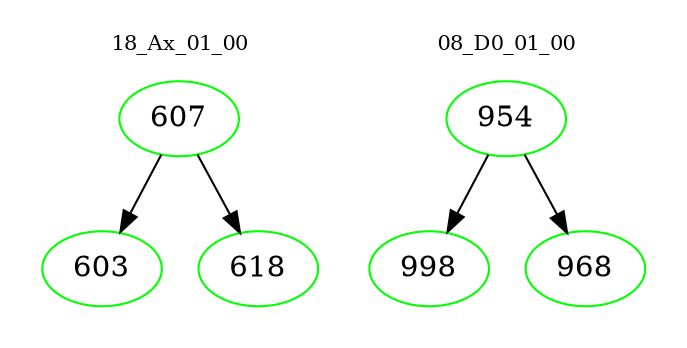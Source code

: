 digraph{
subgraph cluster_0 {
color = white
label = "18_Ax_01_00";
fontsize=10;
T0_607 [label="607", color="green"]
T0_607 -> T0_603 [color="black"]
T0_603 [label="603", color="green"]
T0_607 -> T0_618 [color="black"]
T0_618 [label="618", color="green"]
}
subgraph cluster_1 {
color = white
label = "08_D0_01_00";
fontsize=10;
T1_954 [label="954", color="green"]
T1_954 -> T1_998 [color="black"]
T1_998 [label="998", color="green"]
T1_954 -> T1_968 [color="black"]
T1_968 [label="968", color="green"]
}
}
